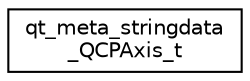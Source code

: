 digraph "Graphical Class Hierarchy"
{
  edge [fontname="Helvetica",fontsize="10",labelfontname="Helvetica",labelfontsize="10"];
  node [fontname="Helvetica",fontsize="10",shape=record];
  rankdir="LR";
  Node1 [label="qt_meta_stringdata\l_QCPAxis_t",height=0.2,width=0.4,color="black", fillcolor="white", style="filled",URL="$structqt__meta__stringdata___q_c_p_axis__t.html"];
}
